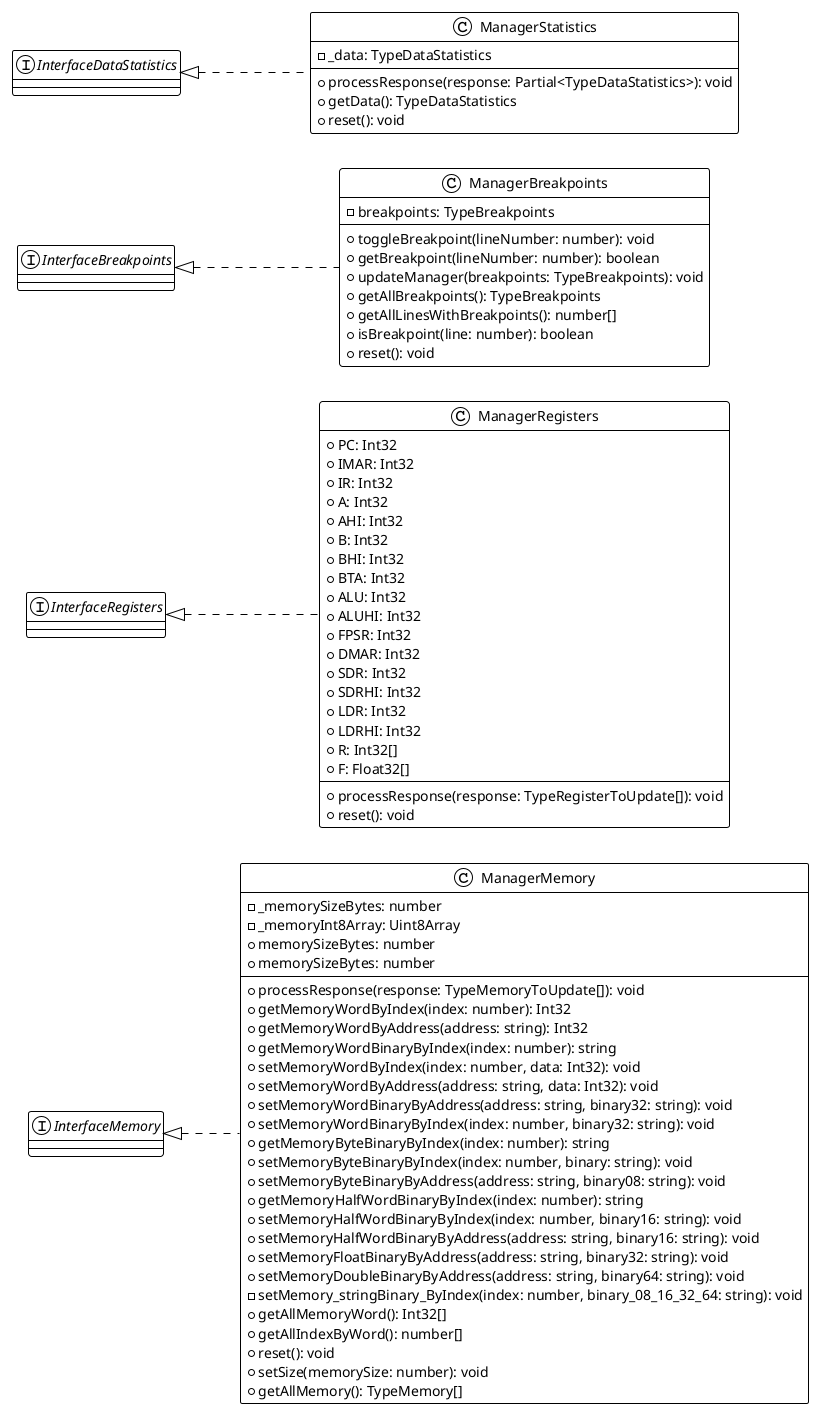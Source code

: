 @startuml
'https://plantuml.com/class-diagram
!theme plain
left to right direction

class ManagerMemory implements InterfaceMemory {
    -_memorySizeBytes: number
    -_memoryInt8Array: Uint8Array
    +memorySizeBytes: number
    +memorySizeBytes: number
    +processResponse(response: TypeMemoryToUpdate[]): void
    +getMemoryWordByIndex(index: number): Int32
    +getMemoryWordByAddress(address: string): Int32
    +getMemoryWordBinaryByIndex(index: number): string
    +setMemoryWordByIndex(index: number, data: Int32): void
    +setMemoryWordByAddress(address: string, data: Int32): void
    +setMemoryWordBinaryByAddress(address: string, binary32: string): void
    +setMemoryWordBinaryByIndex(index: number, binary32: string): void
    +getMemoryByteBinaryByIndex(index: number): string
    +setMemoryByteBinaryByIndex(index: number, binary: string): void
    +setMemoryByteBinaryByAddress(address: string, binary08: string): void
    +getMemoryHalfWordBinaryByIndex(index: number): string
    +setMemoryHalfWordBinaryByIndex(index: number, binary16: string): void
    +setMemoryHalfWordBinaryByAddress(address: string, binary16: string): void
    +setMemoryFloatBinaryByAddress(address: string, binary32: string): void
    +setMemoryDoubleBinaryByAddress(address: string, binary64: string): void
    -setMemory_stringBinary_ByIndex(index: number, binary_08_16_32_64: string): void
    +getAllMemoryWord(): Int32[]
    +getAllIndexByWord(): number[]
    +reset(): void
    +setSize(memorySize: number): void
    +getAllMemory(): TypeMemory[]
}
class ManagerRegisters implements InterfaceRegisters {
    +PC: Int32
    +IMAR: Int32
    +IR: Int32
    +A: Int32
    +AHI: Int32
    +B: Int32
    +BHI: Int32
    +BTA: Int32
    +ALU: Int32
    +ALUHI: Int32
    +FPSR: Int32
    +DMAR: Int32
    +SDR: Int32
    +SDRHI: Int32
    +LDR: Int32
    +LDRHI: Int32
    +R: Int32[]
    +F: Float32[]
    +processResponse(response: TypeRegisterToUpdate[]): void
    +reset(): void
}
class ManagerBreakpoints implements InterfaceBreakpoints {
    -breakpoints: TypeBreakpoints
    +toggleBreakpoint(lineNumber: number): void
    +getBreakpoint(lineNumber: number): boolean
    +updateManager(breakpoints: TypeBreakpoints): void
    +getAllBreakpoints(): TypeBreakpoints
    +getAllLinesWithBreakpoints(): number[]
    +isBreakpoint(line: number): boolean
    +reset(): void
}
class ManagerStatistics implements InterfaceDataStatistics {
    -_data: TypeDataStatistics
    +processResponse(response: Partial<TypeDataStatistics>): void
    +getData(): TypeDataStatistics
    +reset(): void
}

@enduml
